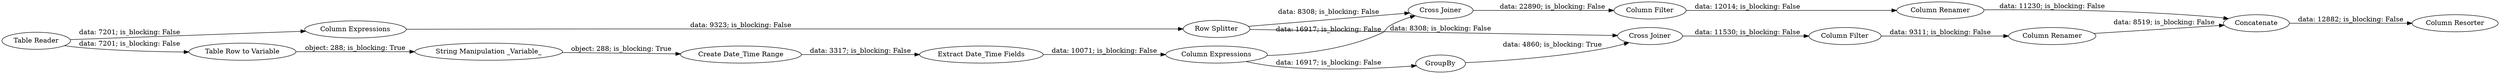 digraph {
	"-7725546246216327032_1" [label="Table Reader"]
	"-7725546246216327032_12" [label=Concatenate]
	"-7725546246216327032_19" [label="Column Resorter"]
	"-7725546246216327032_8" [label="Row Splitter"]
	"-7725546246216327032_5" [label="String Manipulation _Variable_"]
	"-7725546246216327032_7" [label="Column Expressions"]
	"-7725546246216327032_3" [label="Create Date_Time Range"]
	"-7725546246216327032_15" [label="Column Renamer"]
	"-7725546246216327032_11" [label="Cross Joiner"]
	"-7725546246216327032_16" [label="Column Filter"]
	"-7725546246216327032_9" [label="Column Expressions"]
	"-7725546246216327032_6" [label="Extract Date_Time Fields"]
	"-7725546246216327032_2" [label="Table Row to Variable"]
	"-7725546246216327032_14" [label=GroupBy]
	"-7725546246216327032_10" [label="Cross Joiner"]
	"-7725546246216327032_18" [label="Column Filter"]
	"-7725546246216327032_17" [label="Column Renamer"]
	"-7725546246216327032_3" -> "-7725546246216327032_6" [label="data: 3317; is_blocking: False"]
	"-7725546246216327032_17" -> "-7725546246216327032_12" [label="data: 8519; is_blocking: False"]
	"-7725546246216327032_8" -> "-7725546246216327032_11" [label="data: 8308; is_blocking: False"]
	"-7725546246216327032_15" -> "-7725546246216327032_12" [label="data: 11230; is_blocking: False"]
	"-7725546246216327032_5" -> "-7725546246216327032_3" [label="object: 288; is_blocking: True"]
	"-7725546246216327032_9" -> "-7725546246216327032_8" [label="data: 9323; is_blocking: False"]
	"-7725546246216327032_11" -> "-7725546246216327032_18" [label="data: 11530; is_blocking: False"]
	"-7725546246216327032_1" -> "-7725546246216327032_2" [label="data: 7201; is_blocking: False"]
	"-7725546246216327032_7" -> "-7725546246216327032_10" [label="data: 16917; is_blocking: False"]
	"-7725546246216327032_14" -> "-7725546246216327032_11" [label="data: 4860; is_blocking: True"]
	"-7725546246216327032_1" -> "-7725546246216327032_9" [label="data: 7201; is_blocking: False"]
	"-7725546246216327032_2" -> "-7725546246216327032_5" [label="object: 288; is_blocking: True"]
	"-7725546246216327032_16" -> "-7725546246216327032_15" [label="data: 12014; is_blocking: False"]
	"-7725546246216327032_8" -> "-7725546246216327032_10" [label="data: 8308; is_blocking: False"]
	"-7725546246216327032_12" -> "-7725546246216327032_19" [label="data: 12882; is_blocking: False"]
	"-7725546246216327032_18" -> "-7725546246216327032_17" [label="data: 9311; is_blocking: False"]
	"-7725546246216327032_6" -> "-7725546246216327032_7" [label="data: 10071; is_blocking: False"]
	"-7725546246216327032_10" -> "-7725546246216327032_16" [label="data: 22890; is_blocking: False"]
	"-7725546246216327032_7" -> "-7725546246216327032_14" [label="data: 16917; is_blocking: False"]
	rankdir=LR
}
